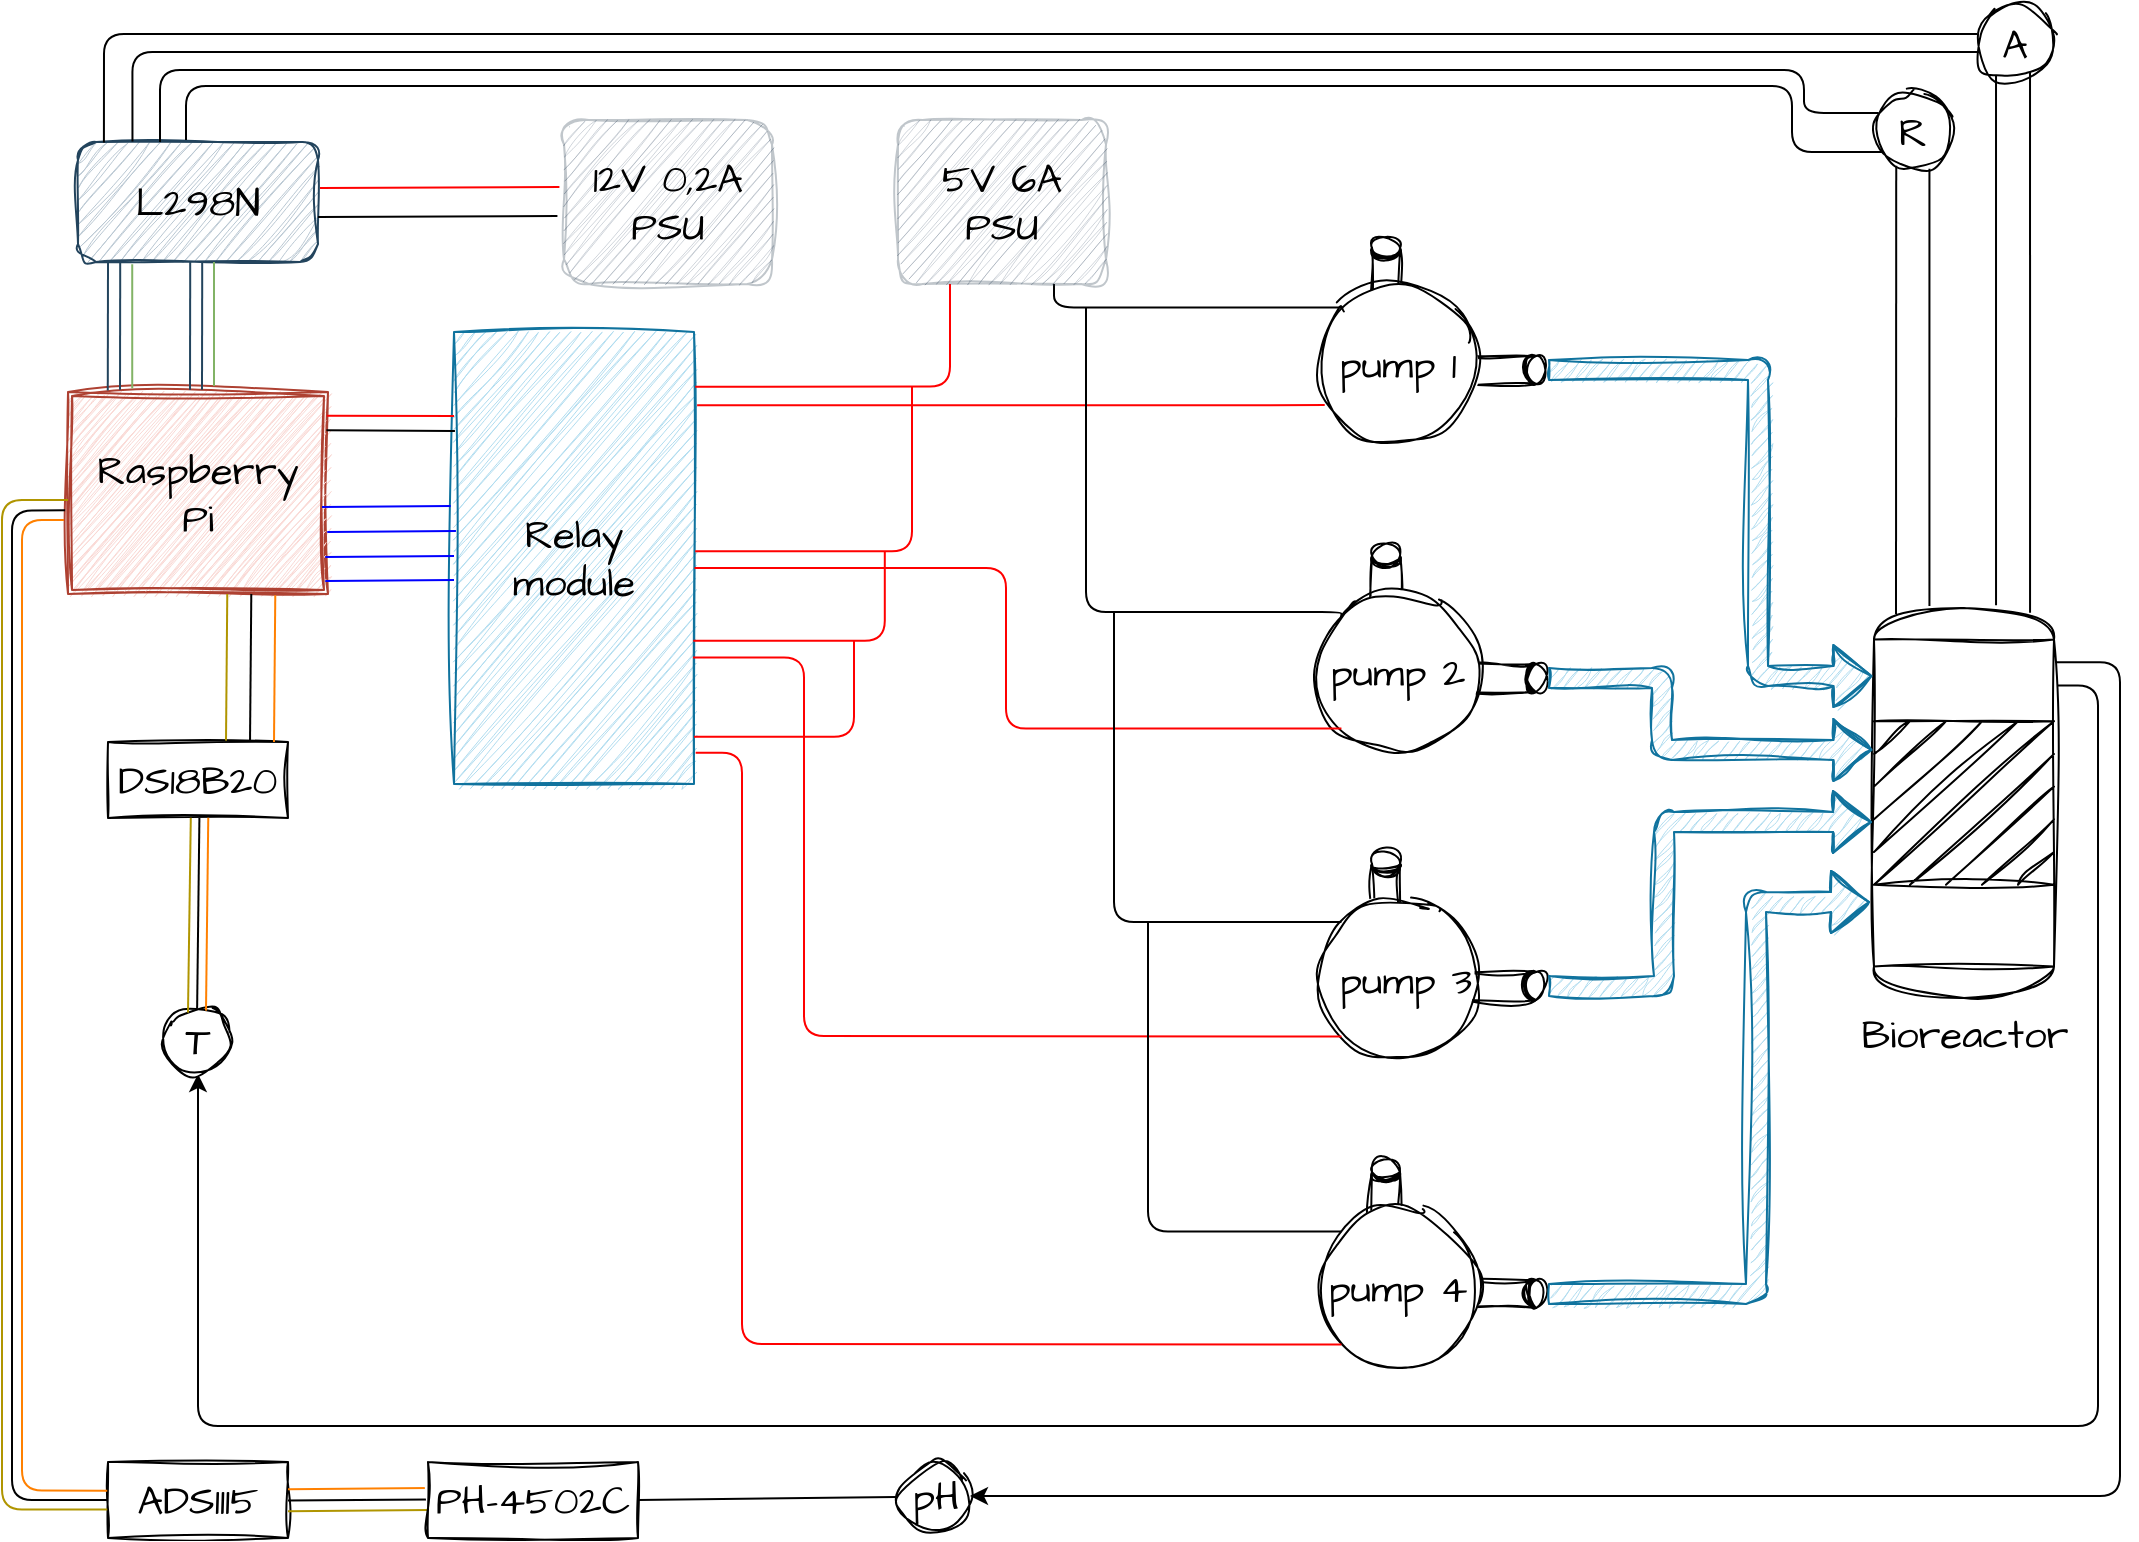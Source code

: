 <mxfile>
    <diagram id="8Ivfi7Xrlxy1uvxkMWFY" name="Page-1">
        <mxGraphModel dx="1310" dy="901" grid="0" gridSize="10" guides="1" tooltips="1" connect="1" arrows="1" fold="1" page="1" pageScale="1" pageWidth="1100" pageHeight="850" background="#ffffff" math="0" shadow="0">
            <root>
                <mxCell id="0"/>
                <mxCell id="1" parent="0"/>
                <mxCell id="34" value="" style="group" parent="1" vertex="1" connectable="0">
                    <mxGeometry x="675" y="142" width="115" height="566" as="geometry"/>
                </mxCell>
                <mxCell id="19" value="" style="group" parent="34" vertex="1" connectable="0">
                    <mxGeometry width="115" height="104" as="geometry"/>
                </mxCell>
                <mxCell id="17" value="" style="shape=datastore;whiteSpace=wrap;html=1;sketch=1;hachureGap=4;jiggle=2;curveFitting=1;strokeColor=#000000;fontFamily=Architects Daughter;fontSource=https%3A%2F%2Ffonts.googleapis.com%2Fcss%3Ffamily%3DArchitects%2BDaughter;fontSize=20;fontColor=#000000;fillColor=#FFFFFF;gradientColor=none;rotation=90;" parent="19" vertex="1">
                    <mxGeometry x="84" y="43" width="14" height="48" as="geometry"/>
                </mxCell>
                <mxCell id="18" value="" style="shape=datastore;whiteSpace=wrap;html=1;sketch=1;hachureGap=4;jiggle=2;curveFitting=1;strokeColor=#000000;fontFamily=Architects Daughter;fontSource=https%3A%2F%2Ffonts.googleapis.com%2Fcss%3Ffamily%3DArchitects%2BDaughter;fontSize=20;fontColor=#000000;fillColor=#FFFFFF;gradientColor=none;rotation=0;" parent="19" vertex="1">
                    <mxGeometry x="27" width="14" height="48" as="geometry"/>
                </mxCell>
                <mxCell id="15" value="pump 1" style="ellipse;whiteSpace=wrap;html=1;aspect=fixed;sketch=1;hachureGap=4;jiggle=2;curveFitting=1;strokeColor=#000000;fontFamily=Architects Daughter;fontSource=https%3A%2F%2Ffonts.googleapis.com%2Fcss%3Ffamily%3DArchitects%2BDaughter;fontSize=20;fontColor=#000000;fillColor=#FFFFFF;gradientColor=none;" parent="19" vertex="1">
                    <mxGeometry y="24" width="80" height="80" as="geometry"/>
                </mxCell>
                <mxCell id="20" value="" style="group" parent="34" vertex="1" connectable="0">
                    <mxGeometry y="462" width="115" height="104" as="geometry"/>
                </mxCell>
                <mxCell id="22" value="" style="shape=datastore;whiteSpace=wrap;html=1;sketch=1;hachureGap=4;jiggle=2;curveFitting=1;strokeColor=#000000;fontFamily=Architects Daughter;fontSource=https%3A%2F%2Ffonts.googleapis.com%2Fcss%3Ffamily%3DArchitects%2BDaughter;fontSize=20;fontColor=#000000;fillColor=#FFFFFF;gradientColor=none;rotation=90;" parent="20" vertex="1">
                    <mxGeometry x="84" y="43" width="14" height="48" as="geometry"/>
                </mxCell>
                <mxCell id="23" value="" style="shape=datastore;whiteSpace=wrap;html=1;sketch=1;hachureGap=4;jiggle=2;curveFitting=1;strokeColor=#000000;fontFamily=Architects Daughter;fontSource=https%3A%2F%2Ffonts.googleapis.com%2Fcss%3Ffamily%3DArchitects%2BDaughter;fontSize=20;fontColor=#000000;fillColor=#FFFFFF;gradientColor=none;rotation=0;" parent="20" vertex="1">
                    <mxGeometry x="27" width="14" height="48" as="geometry"/>
                </mxCell>
                <mxCell id="21" value="pump 4" style="ellipse;whiteSpace=wrap;html=1;aspect=fixed;sketch=1;hachureGap=4;jiggle=2;curveFitting=1;strokeColor=#000000;fontFamily=Architects Daughter;fontSource=https%3A%2F%2Ffonts.googleapis.com%2Fcss%3Ffamily%3DArchitects%2BDaughter;fontSize=20;fontColor=#000000;fillColor=#FFFFFF;gradientColor=none;" parent="20" vertex="1">
                    <mxGeometry y="24" width="80" height="80" as="geometry"/>
                </mxCell>
                <mxCell id="25" value="" style="group" parent="34" vertex="1" connectable="0">
                    <mxGeometry y="308" width="115" height="104" as="geometry"/>
                </mxCell>
                <mxCell id="33" style="edgeStyle=none;sketch=1;hachureGap=4;jiggle=2;curveFitting=1;html=1;exitX=0.5;exitY=1;exitDx=0;exitDy=0;strokeColor=#000000;fontFamily=Architects Daughter;fontSource=https%3A%2F%2Ffonts.googleapis.com%2Fcss%3Ffamily%3DArchitects%2BDaughter;fontSize=16;fontColor=#000000;" parent="25" source="27" target="26" edge="1">
                    <mxGeometry relative="1" as="geometry"/>
                </mxCell>
                <mxCell id="27" value="" style="shape=datastore;whiteSpace=wrap;html=1;sketch=1;hachureGap=4;jiggle=2;curveFitting=1;strokeColor=#000000;fontFamily=Architects Daughter;fontSource=https%3A%2F%2Ffonts.googleapis.com%2Fcss%3Ffamily%3DArchitects%2BDaughter;fontSize=20;fontColor=#000000;fillColor=#FFFFFF;gradientColor=none;rotation=90;" parent="25" vertex="1">
                    <mxGeometry x="84" y="43" width="14" height="48" as="geometry"/>
                </mxCell>
                <mxCell id="28" value="" style="shape=datastore;whiteSpace=wrap;html=1;sketch=1;hachureGap=4;jiggle=2;curveFitting=1;strokeColor=#000000;fontFamily=Architects Daughter;fontSource=https%3A%2F%2Ffonts.googleapis.com%2Fcss%3Ffamily%3DArchitects%2BDaughter;fontSize=20;fontColor=#000000;fillColor=#FFFFFF;gradientColor=none;rotation=0;" parent="25" vertex="1">
                    <mxGeometry x="27" width="14" height="48" as="geometry"/>
                </mxCell>
                <mxCell id="26" value="&amp;nbsp;pump 3" style="ellipse;whiteSpace=wrap;html=1;aspect=fixed;sketch=1;hachureGap=4;jiggle=2;curveFitting=1;strokeColor=#000000;fontFamily=Architects Daughter;fontSource=https%3A%2F%2Ffonts.googleapis.com%2Fcss%3Ffamily%3DArchitects%2BDaughter;fontSize=20;fontColor=#000000;fillColor=#FFFFFF;gradientColor=none;" parent="25" vertex="1">
                    <mxGeometry y="24" width="80" height="80" as="geometry"/>
                </mxCell>
                <mxCell id="29" value="" style="group;" parent="34" vertex="1" connectable="0">
                    <mxGeometry y="154" width="115" height="104" as="geometry"/>
                </mxCell>
                <mxCell id="31" value="" style="shape=datastore;whiteSpace=wrap;html=1;sketch=1;hachureGap=4;jiggle=2;curveFitting=1;strokeColor=#000000;fontFamily=Architects Daughter;fontSource=https%3A%2F%2Ffonts.googleapis.com%2Fcss%3Ffamily%3DArchitects%2BDaughter;fontSize=20;fontColor=#000000;fillColor=#FFFFFF;gradientColor=none;rotation=90;" parent="29" vertex="1">
                    <mxGeometry x="84" y="43" width="14" height="48" as="geometry"/>
                </mxCell>
                <mxCell id="32" value="" style="shape=datastore;whiteSpace=wrap;html=1;sketch=1;hachureGap=4;jiggle=2;curveFitting=1;strokeColor=#000000;fontFamily=Architects Daughter;fontSource=https%3A%2F%2Ffonts.googleapis.com%2Fcss%3Ffamily%3DArchitects%2BDaughter;fontSize=20;fontColor=#000000;fillColor=#FFFFFF;gradientColor=none;rotation=0;" parent="29" vertex="1">
                    <mxGeometry x="27" width="14" height="48" as="geometry"/>
                </mxCell>
                <mxCell id="30" value="pump 2" style="ellipse;whiteSpace=wrap;html=1;aspect=fixed;sketch=1;hachureGap=4;jiggle=2;curveFitting=1;strokeColor=#000000;fontFamily=Architects Daughter;fontSource=https%3A%2F%2Ffonts.googleapis.com%2Fcss%3Ffamily%3DArchitects%2BDaughter;fontSize=20;fontColor=#000000;fillColor=#FFFFFF;gradientColor=none;" parent="29" vertex="1">
                    <mxGeometry y="24" width="80" height="80" as="geometry"/>
                </mxCell>
                <mxCell id="2" value="&lt;font color=&quot;#000000&quot;&gt;Raspberry Pi&lt;/font&gt;" style="shape=ext;double=1;rounded=0;whiteSpace=wrap;html=1;hachureGap=4;fontFamily=Architects Daughter;fontSource=https%3A%2F%2Ffonts.googleapis.com%2Fcss%3Ffamily%3DArchitects%2BDaughter;fontSize=20;fillColor=#fad9d5;strokeColor=#ae4132;sketch=1;curveFitting=1;jiggle=2;" parent="1" vertex="1">
                    <mxGeometry x="50" y="220" width="130" height="101" as="geometry"/>
                </mxCell>
                <mxCell id="3" value="Bioreactor" style="shape=mxgraph.pid.vessels.reactor;html=1;pointerEvents=1;align=center;verticalLabelPosition=bottom;verticalAlign=top;dashed=0;hachureGap=4;strokeColor=#000000;fontFamily=Architects Daughter;fontSource=https%3A%2F%2Ffonts.googleapis.com%2Fcss%3Ffamily%3DArchitects%2BDaughter;fontSize=20;fontColor=#000000;fillColor=#FFFFFF;rounded=0;sketch=1;curveFitting=1;jiggle=2;gradientColor=none;" parent="1" vertex="1">
                    <mxGeometry x="953" y="328" width="90" height="195" as="geometry"/>
                </mxCell>
                <mxCell id="7" value="&lt;font color=&quot;#000000&quot;&gt;Relay module&lt;/font&gt;" style="rounded=0;whiteSpace=wrap;html=1;sketch=1;hachureGap=4;jiggle=2;curveFitting=1;fontFamily=Architects Daughter;fontSource=https%3A%2F%2Ffonts.googleapis.com%2Fcss%3Ffamily%3DArchitects%2BDaughter;fontSize=20;fillColor=#b1ddf0;strokeColor=#10739e;" parent="1" vertex="1">
                    <mxGeometry x="243" y="190" width="120" height="226" as="geometry"/>
                </mxCell>
                <mxCell id="40" style="edgeStyle=orthogonalEdgeStyle;hachureGap=4;html=1;exitX=0.75;exitY=1;exitDx=0;exitDy=0;entryX=0;entryY=0;entryDx=0;entryDy=0;strokeColor=#000000;fontFamily=Architects Daughter;fontSource=https%3A%2F%2Ffonts.googleapis.com%2Fcss%3Ffamily%3DArchitects%2BDaughter;fontSize=16;fontColor=#000000;endArrow=none;endFill=0;" parent="1" source="37" target="15" edge="1">
                    <mxGeometry relative="1" as="geometry">
                        <Array as="points">
                            <mxPoint x="543" y="178"/>
                        </Array>
                    </mxGeometry>
                </mxCell>
                <mxCell id="43" style="edgeStyle=orthogonalEdgeStyle;sketch=0;hachureGap=4;jiggle=2;curveFitting=1;html=1;exitX=0.25;exitY=1;exitDx=0;exitDy=0;entryX=1.005;entryY=0.121;entryDx=0;entryDy=0;entryPerimeter=0;strokeColor=#FF0000;fontFamily=Architects Daughter;fontSource=https%3A%2F%2Ffonts.googleapis.com%2Fcss%3Ffamily%3DArchitects%2BDaughter;fontSize=16;fontColor=#000000;endArrow=none;endFill=0;" parent="1" source="37" target="7" edge="1">
                    <mxGeometry relative="1" as="geometry"/>
                </mxCell>
                <mxCell id="37" value="5V 6A PSU" style="rounded=1;whiteSpace=wrap;html=1;sketch=1;hachureGap=4;jiggle=2;curveFitting=1;strokeColor=#314354;fontFamily=Architects Daughter;fontSource=https%3A%2F%2Ffonts.googleapis.com%2Fcss%3Ffamily%3DArchitects%2BDaughter;fontSize=20;fontColor=#000000;fillColor=#647687;opacity=30;" parent="1" vertex="1">
                    <mxGeometry x="465" y="84" width="104" height="82" as="geometry"/>
                </mxCell>
                <mxCell id="44" style="sketch=0;hachureGap=4;jiggle=2;curveFitting=1;html=1;exitX=0.042;exitY=0.757;exitDx=0;exitDy=0;entryX=1.013;entryY=0.162;entryDx=0;entryDy=0;entryPerimeter=0;strokeColor=#FF0000;fontFamily=Architects Daughter;fontSource=https%3A%2F%2Ffonts.googleapis.com%2Fcss%3Ffamily%3DArchitects%2BDaughter;fontSize=16;fontColor=#000000;endArrow=none;endFill=0;exitPerimeter=0;" parent="1" source="15" target="7" edge="1">
                    <mxGeometry relative="1" as="geometry"/>
                </mxCell>
                <mxCell id="47" style="edgeStyle=orthogonalEdgeStyle;sketch=0;hachureGap=4;jiggle=2;curveFitting=1;html=1;entryX=0;entryY=0;entryDx=0;entryDy=0;strokeColor=#000000;fontFamily=Architects Daughter;fontSource=https%3A%2F%2Ffonts.googleapis.com%2Fcss%3Ffamily%3DArchitects%2BDaughter;fontSize=16;fontColor=#000000;endArrow=none;endFill=0;" parent="1" target="30" edge="1">
                    <mxGeometry relative="1" as="geometry">
                        <Array as="points">
                            <mxPoint x="559" y="330"/>
                            <mxPoint x="687" y="330"/>
                        </Array>
                        <mxPoint x="559" y="178" as="sourcePoint"/>
                    </mxGeometry>
                </mxCell>
                <mxCell id="48" style="edgeStyle=orthogonalEdgeStyle;sketch=0;hachureGap=4;jiggle=2;curveFitting=1;html=1;exitX=0;exitY=1;exitDx=0;exitDy=0;entryX=1.002;entryY=0.522;entryDx=0;entryDy=0;entryPerimeter=0;strokeColor=#FF0000;fontFamily=Architects Daughter;fontSource=https%3A%2F%2Ffonts.googleapis.com%2Fcss%3Ffamily%3DArchitects%2BDaughter;fontSize=16;fontColor=#000000;endArrow=none;endFill=0;" parent="1" source="30" target="7" edge="1">
                    <mxGeometry relative="1" as="geometry"/>
                </mxCell>
                <mxCell id="51" style="edgeStyle=orthogonalEdgeStyle;sketch=0;hachureGap=4;jiggle=2;curveFitting=1;html=1;entryX=0;entryY=0;entryDx=0;entryDy=0;strokeColor=#000000;fontFamily=Architects Daughter;fontSource=https%3A%2F%2Ffonts.googleapis.com%2Fcss%3Ffamily%3DArchitects%2BDaughter;fontSize=16;fontColor=#000000;endArrow=none;endFill=0;" parent="1" target="26" edge="1">
                    <mxGeometry relative="1" as="geometry">
                        <Array as="points">
                            <mxPoint x="573" y="485"/>
                            <mxPoint x="687" y="485"/>
                        </Array>
                        <mxPoint x="573" y="330" as="sourcePoint"/>
                    </mxGeometry>
                </mxCell>
                <mxCell id="52" style="edgeStyle=orthogonalEdgeStyle;sketch=0;hachureGap=4;jiggle=2;curveFitting=1;html=1;exitX=0;exitY=1;exitDx=0;exitDy=0;entryX=0.996;entryY=0.72;entryDx=0;entryDy=0;entryPerimeter=0;strokeColor=#FF0000;fontFamily=Architects Daughter;fontSource=https%3A%2F%2Ffonts.googleapis.com%2Fcss%3Ffamily%3DArchitects%2BDaughter;fontSize=16;fontColor=#000000;endArrow=none;endFill=0;" parent="1" source="26" target="7" edge="1">
                    <mxGeometry relative="1" as="geometry">
                        <Array as="points">
                            <mxPoint x="662" y="542"/>
                            <mxPoint x="418" y="542"/>
                            <mxPoint x="418" y="353"/>
                        </Array>
                    </mxGeometry>
                </mxCell>
                <mxCell id="54" style="edgeStyle=orthogonalEdgeStyle;sketch=0;hachureGap=4;jiggle=2;curveFitting=1;html=1;entryX=0;entryY=0;entryDx=0;entryDy=0;strokeColor=#000000;fontFamily=Architects Daughter;fontSource=https%3A%2F%2Ffonts.googleapis.com%2Fcss%3Ffamily%3DArchitects%2BDaughter;fontSize=16;fontColor=#000000;endArrow=none;endFill=0;" parent="1" target="21" edge="1">
                    <mxGeometry relative="1" as="geometry">
                        <mxPoint x="590" y="485" as="sourcePoint"/>
                        <Array as="points">
                            <mxPoint x="590" y="640"/>
                        </Array>
                    </mxGeometry>
                </mxCell>
                <mxCell id="55" style="edgeStyle=orthogonalEdgeStyle;sketch=0;hachureGap=4;jiggle=2;curveFitting=1;html=1;exitX=0;exitY=1;exitDx=0;exitDy=0;entryX=1.007;entryY=0.931;entryDx=0;entryDy=0;entryPerimeter=0;strokeColor=#FF0000;fontFamily=Architects Daughter;fontSource=https%3A%2F%2Ffonts.googleapis.com%2Fcss%3Ffamily%3DArchitects%2BDaughter;fontSize=16;fontColor=#000000;endArrow=none;endFill=0;" parent="1" source="21" target="7" edge="1">
                    <mxGeometry relative="1" as="geometry">
                        <Array as="points">
                            <mxPoint x="663" y="696"/>
                            <mxPoint x="387" y="696"/>
                            <mxPoint x="387" y="400"/>
                        </Array>
                    </mxGeometry>
                </mxCell>
                <mxCell id="58" style="sketch=0;hachureGap=4;jiggle=2;curveFitting=1;html=1;exitX=0.995;exitY=0.118;exitDx=0;exitDy=0;entryX=0;entryY=0.186;entryDx=0;entryDy=0;entryPerimeter=0;strokeColor=#FF0000;fontFamily=Architects Daughter;fontSource=https%3A%2F%2Ffonts.googleapis.com%2Fcss%3Ffamily%3DArchitects%2BDaughter;fontSize=16;fontColor=#000000;endArrow=none;endFill=0;exitPerimeter=0;" parent="1" source="2" target="7" edge="1">
                    <mxGeometry relative="1" as="geometry">
                        <mxPoint x="277" y="169" as="sourcePoint"/>
                    </mxGeometry>
                </mxCell>
                <mxCell id="59" style="edgeStyle=none;sketch=0;hachureGap=4;jiggle=2;curveFitting=1;html=1;exitX=0.994;exitY=0.189;exitDx=0;exitDy=0;entryX=0.004;entryY=0.219;entryDx=0;entryDy=0;strokeColor=#000000;fontFamily=Architects Daughter;fontSource=https%3A%2F%2Ffonts.googleapis.com%2Fcss%3Ffamily%3DArchitects%2BDaughter;fontSize=16;fontColor=#000000;endArrow=none;endFill=0;exitPerimeter=0;entryPerimeter=0;" parent="1" source="2" target="7" edge="1">
                    <mxGeometry relative="1" as="geometry">
                        <mxPoint x="329" y="169" as="sourcePoint"/>
                    </mxGeometry>
                </mxCell>
                <mxCell id="71" value="" style="endArrow=none;html=1;sketch=0;hachureGap=4;jiggle=2;curveFitting=1;strokeColor=#0000FF;fontFamily=Architects Daughter;fontSource=https%3A%2F%2Ffonts.googleapis.com%2Fcss%3Ffamily%3DArchitects%2BDaughter;fontSize=16;fontColor=#000000;exitX=0.997;exitY=0.475;exitDx=0;exitDy=0;exitPerimeter=0;entryX=0.008;entryY=0.343;entryDx=0;entryDy=0;entryPerimeter=0;" parent="1" edge="1">
                    <mxGeometry width="50" height="50" relative="1" as="geometry">
                        <mxPoint x="179.61" y="289.975" as="sourcePoint"/>
                        <mxPoint x="243.96" y="289.518" as="targetPoint"/>
                    </mxGeometry>
                </mxCell>
                <mxCell id="74" value="" style="endArrow=none;html=1;sketch=0;hachureGap=4;jiggle=2;curveFitting=1;strokeColor=#0000FF;fontFamily=Architects Daughter;fontSource=https%3A%2F%2Ffonts.googleapis.com%2Fcss%3Ffamily%3DArchitects%2BDaughter;fontSize=16;fontColor=#000000;exitX=0.997;exitY=0.475;exitDx=0;exitDy=0;exitPerimeter=0;entryX=0.008;entryY=0.343;entryDx=0;entryDy=0;entryPerimeter=0;" parent="1" edge="1">
                    <mxGeometry width="50" height="50" relative="1" as="geometry">
                        <mxPoint x="178.65" y="302.455" as="sourcePoint"/>
                        <mxPoint x="243.0" y="301.998" as="targetPoint"/>
                    </mxGeometry>
                </mxCell>
                <mxCell id="75" value="" style="endArrow=none;html=1;sketch=0;hachureGap=4;jiggle=2;curveFitting=1;strokeColor=#0000FF;fontFamily=Architects Daughter;fontSource=https%3A%2F%2Ffonts.googleapis.com%2Fcss%3Ffamily%3DArchitects%2BDaughter;fontSize=16;fontColor=#000000;exitX=0.997;exitY=0.475;exitDx=0;exitDy=0;exitPerimeter=0;entryX=0.008;entryY=0.343;entryDx=0;entryDy=0;entryPerimeter=0;" parent="1" edge="1">
                    <mxGeometry width="50" height="50" relative="1" as="geometry">
                        <mxPoint x="177.0" y="277.455" as="sourcePoint"/>
                        <mxPoint x="241.35" y="276.998" as="targetPoint"/>
                    </mxGeometry>
                </mxCell>
                <mxCell id="76" value="" style="endArrow=none;html=1;sketch=0;hachureGap=4;jiggle=2;curveFitting=1;strokeColor=#0000FF;fontFamily=Architects Daughter;fontSource=https%3A%2F%2Ffonts.googleapis.com%2Fcss%3Ffamily%3DArchitects%2BDaughter;fontSize=16;fontColor=#000000;exitX=0.997;exitY=0.475;exitDx=0;exitDy=0;exitPerimeter=0;entryX=0.008;entryY=0.343;entryDx=0;entryDy=0;entryPerimeter=0;" parent="1" edge="1">
                    <mxGeometry width="50" height="50" relative="1" as="geometry">
                        <mxPoint x="178.65" y="314.455" as="sourcePoint"/>
                        <mxPoint x="243.0" y="313.998" as="targetPoint"/>
                    </mxGeometry>
                </mxCell>
                <mxCell id="78" value="DS18B20" style="rounded=0;whiteSpace=wrap;html=1;hachureGap=4;strokeColor=#000000;strokeWidth=1;fontFamily=Architects Daughter;fontSource=https%3A%2F%2Ffonts.googleapis.com%2Fcss%3Ffamily%3DArchitects%2BDaughter;fontSize=20;fontColor=#000000;fillColor=#FFFFFF;gradientColor=none;sketch=1;curveFitting=1;jiggle=2;" parent="1" vertex="1">
                    <mxGeometry x="70" y="395" width="90" height="38" as="geometry"/>
                </mxCell>
                <mxCell id="79" value="" style="endArrow=none;html=1;sketch=0;hachureGap=4;jiggle=2;curveFitting=1;strokeColor=#000000;fontFamily=Architects Daughter;fontSource=https%3A%2F%2Ffonts.googleapis.com%2Fcss%3Ffamily%3DArchitects%2BDaughter;fontSize=16;fontColor=#000000;entryX=0.705;entryY=1;entryDx=0;entryDy=0;entryPerimeter=0;exitX=0.789;exitY=-0.018;exitDx=0;exitDy=0;exitPerimeter=0;" parent="1" source="78" target="2" edge="1">
                    <mxGeometry width="50" height="50" relative="1" as="geometry">
                        <mxPoint x="129" y="395" as="sourcePoint"/>
                        <mxPoint x="179" y="345" as="targetPoint"/>
                    </mxGeometry>
                </mxCell>
                <mxCell id="80" value="" style="endArrow=none;html=1;sketch=0;hachureGap=4;jiggle=2;curveFitting=1;strokeColor=#B09500;fontFamily=Architects Daughter;fontSource=https%3A%2F%2Ffonts.googleapis.com%2Fcss%3Ffamily%3DArchitects%2BDaughter;fontSize=16;fontColor=#000000;entryX=0.705;entryY=1;entryDx=0;entryDy=0;entryPerimeter=0;exitX=0.789;exitY=-0.018;exitDx=0;exitDy=0;exitPerimeter=0;fillColor=#e3c800;" parent="1" edge="1">
                    <mxGeometry width="50" height="50" relative="1" as="geometry">
                        <mxPoint x="129" y="394.316" as="sourcePoint"/>
                        <mxPoint x="129.64" y="321" as="targetPoint"/>
                    </mxGeometry>
                </mxCell>
                <mxCell id="81" value="" style="endArrow=none;html=1;sketch=0;hachureGap=4;jiggle=2;curveFitting=1;strokeColor=#FF8000;fontFamily=Architects Daughter;fontSource=https%3A%2F%2Ffonts.googleapis.com%2Fcss%3Ffamily%3DArchitects%2BDaughter;fontSize=16;fontColor=#000000;entryX=0.705;entryY=1;entryDx=0;entryDy=0;entryPerimeter=0;exitX=0.789;exitY=-0.018;exitDx=0;exitDy=0;exitPerimeter=0;" parent="1" edge="1">
                    <mxGeometry width="50" height="50" relative="1" as="geometry">
                        <mxPoint x="153" y="394.996" as="sourcePoint"/>
                        <mxPoint x="153.64" y="321.68" as="targetPoint"/>
                    </mxGeometry>
                </mxCell>
                <mxCell id="99" style="edgeStyle=orthogonalEdgeStyle;sketch=0;hachureGap=4;jiggle=2;curveFitting=1;html=1;exitX=0.5;exitY=1;exitDx=0;exitDy=0;strokeColor=#000000;fontFamily=Architects Daughter;fontSource=https%3A%2F%2Ffonts.googleapis.com%2Fcss%3Ffamily%3DArchitects%2BDaughter;fontSize=16;fontColor=#000000;endArrow=none;endFill=0;entryX=1.02;entryY=0.199;entryDx=0;entryDy=0;entryPerimeter=0;startArrow=classic;startFill=1;" parent="1" source="85" target="3" edge="1">
                    <mxGeometry relative="1" as="geometry">
                        <mxPoint x="952" y="486" as="targetPoint"/>
                        <Array as="points">
                            <mxPoint x="115" y="737"/>
                            <mxPoint x="1065" y="737"/>
                            <mxPoint x="1065" y="367"/>
                        </Array>
                    </mxGeometry>
                </mxCell>
                <mxCell id="85" value="T" style="ellipse;whiteSpace=wrap;html=1;aspect=fixed;sketch=1;hachureGap=4;jiggle=2;curveFitting=1;strokeColor=#000000;strokeWidth=1;fontFamily=Architects Daughter;fontSource=https%3A%2F%2Ffonts.googleapis.com%2Fcss%3Ffamily%3DArchitects%2BDaughter;fontSize=20;fontColor=#000000;fillColor=#FFFFFF;gradientColor=none;" parent="1" vertex="1">
                    <mxGeometry x="98" y="527" width="34" height="34" as="geometry"/>
                </mxCell>
                <mxCell id="86" value="" style="endArrow=none;html=1;sketch=0;hachureGap=4;jiggle=2;curveFitting=1;strokeColor=#B09500;fontFamily=Architects Daughter;fontSource=https%3A%2F%2Ffonts.googleapis.com%2Fcss%3Ffamily%3DArchitects%2BDaughter;fontSize=16;fontColor=#000000;entryX=0.46;entryY=0.996;entryDx=0;entryDy=0;entryPerimeter=0;exitX=0.789;exitY=-0.018;exitDx=0;exitDy=0;exitPerimeter=0;fillColor=#e3c800;" parent="1" target="78" edge="1">
                    <mxGeometry width="50" height="50" relative="1" as="geometry">
                        <mxPoint x="110" y="530.316" as="sourcePoint"/>
                        <mxPoint x="110.64" y="457" as="targetPoint"/>
                    </mxGeometry>
                </mxCell>
                <mxCell id="88" value="" style="endArrow=none;html=1;sketch=0;hachureGap=4;jiggle=2;curveFitting=1;strokeColor=#FF8000;fontFamily=Architects Daughter;fontSource=https%3A%2F%2Ffonts.googleapis.com%2Fcss%3Ffamily%3DArchitects%2BDaughter;fontSize=16;fontColor=#000000;entryX=0.557;entryY=0.998;entryDx=0;entryDy=0;entryPerimeter=0;exitX=0.789;exitY=-0.018;exitDx=0;exitDy=0;exitPerimeter=0;" parent="1" target="78" edge="1">
                    <mxGeometry width="50" height="50" relative="1" as="geometry">
                        <mxPoint x="119" y="529.316" as="sourcePoint"/>
                        <mxPoint x="119.64" y="456" as="targetPoint"/>
                    </mxGeometry>
                </mxCell>
                <mxCell id="89" value="" style="endArrow=none;html=1;sketch=0;hachureGap=4;jiggle=2;curveFitting=1;strokeColor=#000000;fontFamily=Architects Daughter;fontSource=https%3A%2F%2Ffonts.googleapis.com%2Fcss%3Ffamily%3DArchitects%2BDaughter;fontSize=16;fontColor=#000000;entryX=0.46;entryY=0.996;entryDx=0;entryDy=0;entryPerimeter=0;exitX=0.487;exitY=0.038;exitDx=0;exitDy=0;exitPerimeter=0;" parent="1" source="85" edge="1">
                    <mxGeometry width="50" height="50" relative="1" as="geometry">
                        <mxPoint x="114.3" y="530.466" as="sourcePoint"/>
                        <mxPoint x="115.7" y="432.998" as="targetPoint"/>
                    </mxGeometry>
                </mxCell>
                <mxCell id="92" value="ADS1115" style="rounded=0;whiteSpace=wrap;html=1;hachureGap=4;strokeColor=#000000;strokeWidth=1;fontFamily=Architects Daughter;fontSource=https%3A%2F%2Ffonts.googleapis.com%2Fcss%3Ffamily%3DArchitects%2BDaughter;fontSize=20;fontColor=#000000;fillColor=#FFFFFF;gradientColor=none;sketch=1;curveFitting=1;jiggle=2;" parent="1" vertex="1">
                    <mxGeometry x="70" y="755" width="90" height="38" as="geometry"/>
                </mxCell>
                <mxCell id="93" value="" style="endArrow=none;html=1;sketch=0;hachureGap=4;jiggle=2;curveFitting=1;strokeColor=#000000;fontFamily=Architects Daughter;fontSource=https%3A%2F%2Ffonts.googleapis.com%2Fcss%3Ffamily%3DArchitects%2BDaughter;fontSize=16;fontColor=#000000;edgeStyle=orthogonalEdgeStyle;exitX=0;exitY=0.5;exitDx=0;exitDy=0;entryX=-0.011;entryY=0.586;entryDx=0;entryDy=0;entryPerimeter=0;" parent="1" source="92" target="2" edge="1">
                    <mxGeometry width="50" height="50" relative="1" as="geometry">
                        <mxPoint x="105" y="710" as="sourcePoint"/>
                        <mxPoint x="49" y="270" as="targetPoint"/>
                        <Array as="points">
                            <mxPoint x="22" y="774"/>
                            <mxPoint x="22" y="279"/>
                        </Array>
                    </mxGeometry>
                </mxCell>
                <mxCell id="94" value="" style="endArrow=none;html=1;sketch=0;hachureGap=4;jiggle=2;curveFitting=1;strokeColor=#FF8000;fontFamily=Architects Daughter;fontSource=https%3A%2F%2Ffonts.googleapis.com%2Fcss%3Ffamily%3DArchitects%2BDaughter;fontSize=16;fontColor=#000000;edgeStyle=orthogonalEdgeStyle;exitX=-0.004;exitY=0.377;exitDx=0;exitDy=0;exitPerimeter=0;" parent="1" source="92" edge="1">
                    <mxGeometry width="50" height="50" relative="1" as="geometry">
                        <mxPoint x="74" y="777.0" as="sourcePoint"/>
                        <mxPoint x="48" y="284" as="targetPoint"/>
                        <Array as="points">
                            <mxPoint x="27" y="769"/>
                            <mxPoint x="27" y="284"/>
                            <mxPoint x="48" y="284"/>
                        </Array>
                    </mxGeometry>
                </mxCell>
                <mxCell id="95" value="" style="endArrow=none;html=1;sketch=0;hachureGap=4;jiggle=2;curveFitting=1;strokeColor=#B09500;fontFamily=Architects Daughter;fontSource=https%3A%2F%2Ffonts.googleapis.com%2Fcss%3Ffamily%3DArchitects%2BDaughter;fontSize=16;fontColor=#000000;edgeStyle=orthogonalEdgeStyle;exitX=-0.004;exitY=0.624;exitDx=0;exitDy=0;exitPerimeter=0;fillColor=#e3c800;" parent="1" source="92" target="2" edge="1">
                    <mxGeometry width="50" height="50" relative="1" as="geometry">
                        <mxPoint x="62.5" y="783" as="sourcePoint"/>
                        <mxPoint x="41.5" y="279" as="targetPoint"/>
                        <Array as="points">
                            <mxPoint x="17" y="779"/>
                            <mxPoint x="17" y="274"/>
                        </Array>
                    </mxGeometry>
                </mxCell>
                <mxCell id="98" style="edgeStyle=orthogonalEdgeStyle;sketch=0;hachureGap=4;jiggle=2;curveFitting=1;html=1;exitX=1;exitY=0.5;exitDx=0;exitDy=0;entryX=1.016;entryY=0.139;entryDx=0;entryDy=0;entryPerimeter=0;strokeColor=#000000;fontFamily=Architects Daughter;fontSource=https%3A%2F%2Ffonts.googleapis.com%2Fcss%3Ffamily%3DArchitects%2BDaughter;fontSize=16;fontColor=#000000;endArrow=none;endFill=0;startArrow=classic;startFill=1;" parent="1" source="97" target="3" edge="1">
                    <mxGeometry relative="1" as="geometry">
                        <Array as="points">
                            <mxPoint x="1076" y="772"/>
                            <mxPoint x="1076" y="355"/>
                        </Array>
                    </mxGeometry>
                </mxCell>
                <mxCell id="97" value="pH" style="ellipse;whiteSpace=wrap;html=1;aspect=fixed;sketch=1;hachureGap=4;jiggle=2;curveFitting=1;strokeColor=#000000;strokeWidth=1;fontFamily=Architects Daughter;fontSource=https%3A%2F%2Ffonts.googleapis.com%2Fcss%3Ffamily%3DArchitects%2BDaughter;fontSize=20;fontColor=#000000;fillColor=#FFFFFF;gradientColor=none;" parent="1" vertex="1">
                    <mxGeometry x="467" y="755" width="34" height="34" as="geometry"/>
                </mxCell>
                <mxCell id="101" style="edgeStyle=orthogonalEdgeStyle;sketch=1;hachureGap=4;jiggle=2;curveFitting=1;html=1;exitX=0.5;exitY=0;exitDx=0;exitDy=0;strokeColor=#10739e;fontFamily=Architects Daughter;fontSource=https%3A%2F%2Ffonts.googleapis.com%2Fcss%3Ffamily%3DArchitects%2BDaughter;fontSize=16;fontColor=#000000;endArrow=classic;endFill=1;shape=flexArrow;fillColor=#b1ddf0;" parent="1" source="27" edge="1">
                    <mxGeometry relative="1" as="geometry">
                        <Array as="points">
                            <mxPoint x="848" y="517"/>
                            <mxPoint x="848" y="435"/>
                        </Array>
                        <mxPoint x="952" y="435" as="targetPoint"/>
                    </mxGeometry>
                </mxCell>
                <mxCell id="106" value="" style="endArrow=none;html=1;hachureGap=4;strokeColor=#000000;fontFamily=Architects Daughter;fontSource=https%3A%2F%2Ffonts.googleapis.com%2Fcss%3Ffamily%3DArchitects%2BDaughter;fontSize=16;fontColor=#FF0000;exitX=0.999;exitY=0.711;exitDx=0;exitDy=0;exitPerimeter=0;entryX=0.009;entryY=0.777;entryDx=0;entryDy=0;entryPerimeter=0;fillColor=#e3c800;" parent="1" edge="1">
                    <mxGeometry width="50" height="50" relative="1" as="geometry">
                        <mxPoint x="160.0" y="774.298" as="sourcePoint"/>
                        <mxPoint x="230.396" y="773.698" as="targetPoint"/>
                    </mxGeometry>
                </mxCell>
                <mxCell id="107" value="" style="endArrow=none;html=1;hachureGap=4;strokeColor=#FF8000;fontFamily=Architects Daughter;fontSource=https%3A%2F%2Ffonts.googleapis.com%2Fcss%3Ffamily%3DArchitects%2BDaughter;fontSize=16;fontColor=#FF0000;exitX=0.999;exitY=0.711;exitDx=0;exitDy=0;exitPerimeter=0;entryX=0.009;entryY=0.777;entryDx=0;entryDy=0;entryPerimeter=0;fillColor=#e51400;" parent="1" edge="1">
                    <mxGeometry width="50" height="50" relative="1" as="geometry">
                        <mxPoint x="160" y="768.598" as="sourcePoint"/>
                        <mxPoint x="230.396" y="767.998" as="targetPoint"/>
                    </mxGeometry>
                </mxCell>
                <mxCell id="108" value="" style="endArrow=none;html=1;hachureGap=4;strokeColor=#B09500;fontFamily=Architects Daughter;fontSource=https%3A%2F%2Ffonts.googleapis.com%2Fcss%3Ffamily%3DArchitects%2BDaughter;fontSize=16;fontColor=#FF0000;exitX=0.999;exitY=0.711;exitDx=0;exitDy=0;exitPerimeter=0;entryX=0.009;entryY=0.777;entryDx=0;entryDy=0;entryPerimeter=0;fillColor=#e3c800;" parent="1" edge="1">
                    <mxGeometry width="50" height="50" relative="1" as="geometry">
                        <mxPoint x="160" y="779.598" as="sourcePoint"/>
                        <mxPoint x="230.396" y="778.998" as="targetPoint"/>
                    </mxGeometry>
                </mxCell>
                <mxCell id="109" value="PH-4502C" style="rounded=0;whiteSpace=wrap;html=1;hachureGap=4;strokeColor=#000000;strokeWidth=1;fontFamily=Architects Daughter;fontSource=https%3A%2F%2Ffonts.googleapis.com%2Fcss%3Ffamily%3DArchitects%2BDaughter;fontSize=20;fontColor=#000000;fillColor=#FFFFFF;gradientColor=none;sketch=1;curveFitting=1;jiggle=2;" parent="1" vertex="1">
                    <mxGeometry x="230" y="755" width="105" height="38" as="geometry"/>
                </mxCell>
                <mxCell id="110" value="" style="endArrow=none;html=1;sketch=0;hachureGap=4;jiggle=2;curveFitting=1;fontFamily=Architects Daughter;fontSource=https%3A%2F%2Ffonts.googleapis.com%2Fcss%3Ffamily%3DArchitects%2BDaughter;fontSize=16;fontColor=#FF0000;exitX=1;exitY=0.5;exitDx=0;exitDy=0;entryX=-0.085;entryY=0.513;entryDx=0;entryDy=0;entryPerimeter=0;strokeColor=#000000;" parent="1" source="109" target="97" edge="1">
                    <mxGeometry width="50" height="50" relative="1" as="geometry">
                        <mxPoint x="369" y="815" as="sourcePoint"/>
                        <mxPoint x="419" y="765" as="targetPoint"/>
                    </mxGeometry>
                </mxCell>
                <mxCell id="111" style="edgeStyle=orthogonalEdgeStyle;sketch=1;hachureGap=4;jiggle=2;curveFitting=1;html=1;exitX=0.5;exitY=0;exitDx=0;exitDy=0;strokeColor=#10739e;fontFamily=Architects Daughter;fontSource=https%3A%2F%2Ffonts.googleapis.com%2Fcss%3Ffamily%3DArchitects%2BDaughter;fontSize=16;fontColor=#FF0000;shape=flexArrow;entryX=-0.009;entryY=0.364;entryDx=0;entryDy=0;entryPerimeter=0;fillColor=#b1ddf0;" parent="1" source="31" target="3" edge="1">
                    <mxGeometry relative="1" as="geometry">
                        <mxPoint x="950" y="399" as="targetPoint"/>
                        <Array as="points">
                            <mxPoint x="847" y="363"/>
                            <mxPoint x="847" y="399"/>
                        </Array>
                    </mxGeometry>
                </mxCell>
                <mxCell id="112" style="edgeStyle=orthogonalEdgeStyle;sketch=1;hachureGap=4;jiggle=2;curveFitting=1;html=1;exitX=0.5;exitY=0;exitDx=0;exitDy=0;strokeColor=#10739e;fontFamily=Architects Daughter;fontSource=https%3A%2F%2Ffonts.googleapis.com%2Fcss%3Ffamily%3DArchitects%2BDaughter;fontSize=16;fontColor=#FF0000;endArrow=classic;endFill=1;shape=flexArrow;fillColor=#b1ddf0;" parent="1" source="22" edge="1">
                    <mxGeometry relative="1" as="geometry">
                        <mxPoint x="951" y="475" as="targetPoint"/>
                        <Array as="points">
                            <mxPoint x="894" y="671"/>
                            <mxPoint x="894" y="475"/>
                        </Array>
                    </mxGeometry>
                </mxCell>
                <mxCell id="113" style="edgeStyle=orthogonalEdgeStyle;sketch=1;hachureGap=4;jiggle=2;curveFitting=1;html=1;exitX=0.5;exitY=0;exitDx=0;exitDy=0;entryX=-0.009;entryY=0.172;entryDx=0;entryDy=0;entryPerimeter=0;strokeColor=#10739e;fontFamily=Architects Daughter;fontSource=https%3A%2F%2Ffonts.googleapis.com%2Fcss%3Ffamily%3DArchitects%2BDaughter;fontSize=16;fontColor=#FF0000;endArrow=classic;endFill=1;shape=flexArrow;fillColor=#b1ddf0;" parent="1" source="17" target="3" edge="1">
                    <mxGeometry relative="1" as="geometry">
                        <Array as="points">
                            <mxPoint x="895" y="209"/>
                            <mxPoint x="895" y="362"/>
                            <mxPoint x="952" y="362"/>
                        </Array>
                    </mxGeometry>
                </mxCell>
                <mxCell id="114" style="edgeStyle=orthogonalEdgeStyle;sketch=0;hachureGap=4;jiggle=2;curveFitting=1;html=1;exitX=1.005;exitY=0.485;exitDx=0;exitDy=0;strokeColor=#FF0000;fontFamily=Architects Daughter;fontSource=https%3A%2F%2Ffonts.googleapis.com%2Fcss%3Ffamily%3DArchitects%2BDaughter;fontSize=16;fontColor=#000000;endArrow=none;endFill=0;exitPerimeter=0;" edge="1" parent="1" source="7">
                    <mxGeometry relative="1" as="geometry">
                        <mxPoint x="696.716" y="398.284" as="sourcePoint"/>
                        <mxPoint x="472" y="217" as="targetPoint"/>
                        <Array as="points">
                            <mxPoint x="472" y="300"/>
                            <mxPoint x="472" y="217"/>
                        </Array>
                    </mxGeometry>
                </mxCell>
                <mxCell id="115" style="edgeStyle=orthogonalEdgeStyle;sketch=0;hachureGap=4;jiggle=2;curveFitting=1;html=1;exitX=0.997;exitY=0.683;exitDx=0;exitDy=0;strokeColor=#FF0000;fontFamily=Architects Daughter;fontSource=https%3A%2F%2Ffonts.googleapis.com%2Fcss%3Ffamily%3DArchitects%2BDaughter;fontSize=16;fontColor=#000000;endArrow=none;endFill=0;exitPerimeter=0;" edge="1" parent="1" source="7">
                    <mxGeometry relative="1" as="geometry">
                        <mxPoint x="346" y="382.61" as="sourcePoint"/>
                        <mxPoint x="458.4" y="300" as="targetPoint"/>
                        <Array as="points">
                            <mxPoint x="458" y="344"/>
                        </Array>
                    </mxGeometry>
                </mxCell>
                <mxCell id="116" style="edgeStyle=orthogonalEdgeStyle;sketch=0;hachureGap=4;jiggle=2;curveFitting=1;html=1;exitX=0.997;exitY=0.683;exitDx=0;exitDy=0;strokeColor=#FF0000;fontFamily=Architects Daughter;fontSource=https%3A%2F%2Ffonts.googleapis.com%2Fcss%3Ffamily%3DArchitects%2BDaughter;fontSize=16;fontColor=#000000;endArrow=none;endFill=0;exitPerimeter=0;" edge="1" parent="1">
                    <mxGeometry relative="1" as="geometry">
                        <mxPoint x="363.0" y="392.358" as="sourcePoint"/>
                        <mxPoint x="443" y="344" as="targetPoint"/>
                        <Array as="points">
                            <mxPoint x="443" y="392"/>
                        </Array>
                    </mxGeometry>
                </mxCell>
                <mxCell id="117" value="&lt;font color=&quot;#000000&quot;&gt;L298N&lt;/font&gt;" style="rounded=1;whiteSpace=wrap;html=1;sketch=1;hachureGap=4;jiggle=2;curveFitting=1;fontFamily=Architects Daughter;fontSource=https%3A%2F%2Ffonts.googleapis.com%2Fcss%3Ffamily%3DArchitects%2BDaughter;fontSize=20;fillColor=#bac8d3;strokeColor=#23445d;" vertex="1" parent="1">
                    <mxGeometry x="55" y="95" width="120" height="60" as="geometry"/>
                </mxCell>
                <mxCell id="119" value="12V 0,2A PSU" style="rounded=1;whiteSpace=wrap;html=1;sketch=1;hachureGap=4;jiggle=2;curveFitting=1;strokeColor=#314354;fontFamily=Architects Daughter;fontSource=https%3A%2F%2Ffonts.googleapis.com%2Fcss%3Ffamily%3DArchitects%2BDaughter;fontSize=20;fontColor=#000000;fillColor=#647687;opacity=30;strokeWidth=1;" vertex="1" parent="1">
                    <mxGeometry x="298" y="84" width="104" height="82" as="geometry"/>
                </mxCell>
                <mxCell id="121" value="" style="endArrow=none;html=1;hachureGap=4;strokeColor=#FF0000;fontFamily=Architects Daughter;fontSource=https%3A%2F%2Ffonts.googleapis.com%2Fcss%3Ffamily%3DArchitects%2BDaughter;fontSize=16;fontColor=#000000;entryX=-0.022;entryY=0.409;entryDx=0;entryDy=0;entryPerimeter=0;" edge="1" parent="1" target="119">
                    <mxGeometry width="50" height="50" relative="1" as="geometry">
                        <mxPoint x="176" y="118" as="sourcePoint"/>
                        <mxPoint x="251" y="100" as="targetPoint"/>
                    </mxGeometry>
                </mxCell>
                <mxCell id="122" value="" style="endArrow=none;html=1;hachureGap=4;strokeColor=#000000;fontFamily=Architects Daughter;fontSource=https%3A%2F%2Ffonts.googleapis.com%2Fcss%3Ffamily%3DArchitects%2BDaughter;fontSize=16;fontColor=#000000;entryX=-0.022;entryY=0.409;entryDx=0;entryDy=0;entryPerimeter=0;" edge="1" parent="1">
                    <mxGeometry width="50" height="50" relative="1" as="geometry">
                        <mxPoint x="175" y="132.46" as="sourcePoint"/>
                        <mxPoint x="294.712" y="131.998" as="targetPoint"/>
                    </mxGeometry>
                </mxCell>
                <mxCell id="123" value="" style="endArrow=none;html=1;hachureGap=4;strokeColor=#23445d;fontFamily=Architects Daughter;fontSource=https%3A%2F%2Ffonts.googleapis.com%2Fcss%3Ffamily%3DArchitects%2BDaughter;fontSize=16;fontColor=#000000;exitX=0.125;exitY=1.007;exitDx=0;exitDy=0;exitPerimeter=0;entryX=0.153;entryY=-0.007;entryDx=0;entryDy=0;entryPerimeter=0;fillColor=#bac8d3;" edge="1" parent="1" source="117" target="2">
                    <mxGeometry width="50" height="50" relative="1" as="geometry">
                        <mxPoint x="70" y="158" as="sourcePoint"/>
                        <mxPoint x="70" y="216" as="targetPoint"/>
                    </mxGeometry>
                </mxCell>
                <mxCell id="124" value="" style="endArrow=none;html=1;hachureGap=4;strokeColor=#23445d;fontFamily=Architects Daughter;fontSource=https%3A%2F%2Ffonts.googleapis.com%2Fcss%3Ffamily%3DArchitects%2BDaughter;fontSize=16;fontColor=#000000;exitX=0.125;exitY=1.007;exitDx=0;exitDy=0;exitPerimeter=0;entryX=0.153;entryY=-0.007;entryDx=0;entryDy=0;entryPerimeter=0;fillColor=#bac8d3;" edge="1" parent="1">
                    <mxGeometry width="50" height="50" relative="1" as="geometry">
                        <mxPoint x="76.11" y="155.0" as="sourcePoint"/>
                        <mxPoint x="76.0" y="218.873" as="targetPoint"/>
                    </mxGeometry>
                </mxCell>
                <mxCell id="125" value="" style="endArrow=none;html=1;hachureGap=4;strokeColor=#82b366;fontFamily=Architects Daughter;fontSource=https%3A%2F%2Ffonts.googleapis.com%2Fcss%3Ffamily%3DArchitects%2BDaughter;fontSize=16;fontColor=#000000;exitX=0.125;exitY=1.007;exitDx=0;exitDy=0;exitPerimeter=0;entryX=0.247;entryY=-0.018;entryDx=0;entryDy=0;entryPerimeter=0;fillColor=#d5e8d4;gradientColor=#97d077;" edge="1" parent="1" target="2">
                    <mxGeometry width="50" height="50" relative="1" as="geometry">
                        <mxPoint x="82.11" y="156.13" as="sourcePoint"/>
                        <mxPoint x="82" y="220.003" as="targetPoint"/>
                    </mxGeometry>
                </mxCell>
                <mxCell id="126" value="" style="endArrow=none;html=1;hachureGap=4;strokeColor=#23445d;fontFamily=Architects Daughter;fontSource=https%3A%2F%2Ffonts.googleapis.com%2Fcss%3Ffamily%3DArchitects%2BDaughter;fontSize=16;fontColor=#000000;exitX=0.125;exitY=1.007;exitDx=0;exitDy=0;exitPerimeter=0;entryX=0.153;entryY=-0.007;entryDx=0;entryDy=0;entryPerimeter=0;fillColor=#bac8d3;" edge="1" parent="1">
                    <mxGeometry width="50" height="50" relative="1" as="geometry">
                        <mxPoint x="111.11" y="155" as="sourcePoint"/>
                        <mxPoint x="111" y="218.873" as="targetPoint"/>
                    </mxGeometry>
                </mxCell>
                <mxCell id="127" value="" style="endArrow=none;html=1;hachureGap=4;strokeColor=#23445d;fontFamily=Architects Daughter;fontSource=https%3A%2F%2Ffonts.googleapis.com%2Fcss%3Ffamily%3DArchitects%2BDaughter;fontSize=16;fontColor=#000000;exitX=0.125;exitY=1.007;exitDx=0;exitDy=0;exitPerimeter=0;entryX=0.153;entryY=-0.007;entryDx=0;entryDy=0;entryPerimeter=0;fillColor=#bac8d3;" edge="1" parent="1">
                    <mxGeometry width="50" height="50" relative="1" as="geometry">
                        <mxPoint x="117.11" y="155" as="sourcePoint"/>
                        <mxPoint x="117" y="218.873" as="targetPoint"/>
                    </mxGeometry>
                </mxCell>
                <mxCell id="128" value="" style="endArrow=none;html=1;hachureGap=4;strokeColor=#82b366;fontFamily=Architects Daughter;fontSource=https%3A%2F%2Ffonts.googleapis.com%2Fcss%3Ffamily%3DArchitects%2BDaughter;fontSize=16;fontColor=#000000;exitX=0.125;exitY=1.007;exitDx=0;exitDy=0;exitPerimeter=0;entryX=0.247;entryY=-0.018;entryDx=0;entryDy=0;entryPerimeter=0;fillColor=#d5e8d4;gradientColor=#97d077;" edge="1" parent="1">
                    <mxGeometry width="50" height="50" relative="1" as="geometry">
                        <mxPoint x="123.0" y="155" as="sourcePoint"/>
                        <mxPoint x="123.0" y="217.052" as="targetPoint"/>
                    </mxGeometry>
                </mxCell>
                <mxCell id="136" style="sketch=0;hachureGap=4;jiggle=2;curveFitting=1;html=1;exitX=0.285;exitY=0.946;exitDx=0;exitDy=0;strokeColor=#000000;fontFamily=Architects Daughter;fontSource=https%3A%2F%2Ffonts.googleapis.com%2Fcss%3Ffamily%3DArchitects%2BDaughter;fontSize=16;fontColor=#000000;startArrow=none;startFill=0;endArrow=none;endFill=0;exitPerimeter=0;" edge="1" parent="1" source="129">
                    <mxGeometry relative="1" as="geometry">
                        <mxPoint x="964" y="331" as="targetPoint"/>
                    </mxGeometry>
                </mxCell>
                <mxCell id="129" value="R" style="ellipse;whiteSpace=wrap;html=1;aspect=fixed;sketch=1;hachureGap=4;jiggle=2;curveFitting=1;fontFamily=Architects Daughter;fontSource=https%3A%2F%2Ffonts.googleapis.com%2Fcss%3Ffamily%3DArchitects%2BDaughter;fontSize=20;fillColor=none;strokeColor=#000000;fontColor=#000000;" vertex="1" parent="1">
                    <mxGeometry x="953" y="70" width="39" height="39" as="geometry"/>
                </mxCell>
                <mxCell id="133" style="edgeStyle=none;sketch=0;hachureGap=4;jiggle=2;curveFitting=1;html=1;exitX=0;exitY=0;exitDx=0;exitDy=0;strokeColor=#000000;fontFamily=Architects Daughter;fontSource=https%3A%2F%2Ffonts.googleapis.com%2Fcss%3Ffamily%3DArchitects%2BDaughter;fontSize=16;fontColor=#000000;startArrow=classic;startFill=1;endArrow=none;endFill=0;" edge="1" parent="1" source="130">
                    <mxGeometry relative="1" as="geometry">
                        <mxPoint x="1009.645" y="31.774" as="targetPoint"/>
                    </mxGeometry>
                </mxCell>
                <mxCell id="130" value="A" style="ellipse;whiteSpace=wrap;html=1;aspect=fixed;sketch=1;hachureGap=4;jiggle=2;curveFitting=1;fontFamily=Architects Daughter;fontSource=https%3A%2F%2Ffonts.googleapis.com%2Fcss%3Ffamily%3DArchitects%2BDaughter;fontSize=20;fillColor=none;strokeColor=#000000;fontColor=#000000;" vertex="1" parent="1">
                    <mxGeometry x="1004" y="26" width="39" height="39" as="geometry"/>
                </mxCell>
                <mxCell id="131" value="" style="endArrow=none;html=1;hachureGap=4;strokeColor=#000000;fontFamily=Architects Daughter;fontSource=https%3A%2F%2Ffonts.googleapis.com%2Fcss%3Ffamily%3DArchitects%2BDaughter;fontSize=16;fontColor=#000000;endFill=0;exitX=0.108;exitY=0.005;exitDx=0;exitDy=0;exitPerimeter=0;edgeStyle=orthogonalEdgeStyle;" edge="1" parent="1" source="117" target="130">
                    <mxGeometry width="50" height="50" relative="1" as="geometry">
                        <mxPoint x="68" y="94" as="sourcePoint"/>
                        <mxPoint x="526" y="45" as="targetPoint"/>
                        <Array as="points">
                            <mxPoint x="68" y="41"/>
                        </Array>
                    </mxGeometry>
                </mxCell>
                <mxCell id="132" value="" style="endArrow=none;html=1;hachureGap=4;strokeColor=#000000;fontFamily=Architects Daughter;fontSource=https%3A%2F%2Ffonts.googleapis.com%2Fcss%3Ffamily%3DArchitects%2BDaughter;fontSize=16;fontColor=#000000;entryX=0.041;entryY=0.615;entryDx=0;entryDy=0;endFill=0;entryPerimeter=0;exitX=0.227;exitY=-0.005;exitDx=0;exitDy=0;exitPerimeter=0;edgeStyle=orthogonalEdgeStyle;" edge="1" parent="1" source="117" target="130">
                    <mxGeometry width="50" height="50" relative="1" as="geometry">
                        <mxPoint x="80" y="105" as="sourcePoint"/>
                        <mxPoint x="1019.711" y="41.711" as="targetPoint"/>
                        <Array as="points">
                            <mxPoint x="82" y="50"/>
                        </Array>
                    </mxGeometry>
                </mxCell>
                <mxCell id="134" value="" style="endArrow=none;html=1;hachureGap=4;strokeColor=#000000;fontFamily=Architects Daughter;fontSource=https%3A%2F%2Ffonts.googleapis.com%2Fcss%3Ffamily%3DArchitects%2BDaughter;fontSize=16;fontColor=#000000;endFill=0;entryX=0.061;entryY=0.269;entryDx=0;entryDy=0;entryPerimeter=0;edgeStyle=orthogonalEdgeStyle;" edge="1" parent="1" source="117" target="129">
                    <mxGeometry width="50" height="50" relative="1" as="geometry">
                        <mxPoint x="92.24" y="104.7" as="sourcePoint"/>
                        <mxPoint x="907" y="67" as="targetPoint"/>
                        <Array as="points">
                            <mxPoint x="96" y="59"/>
                            <mxPoint x="918" y="59"/>
                            <mxPoint x="918" y="81"/>
                        </Array>
                    </mxGeometry>
                </mxCell>
                <mxCell id="135" value="" style="endArrow=none;html=1;hachureGap=4;strokeColor=#000000;fontFamily=Architects Daughter;fontSource=https%3A%2F%2Ffonts.googleapis.com%2Fcss%3Ffamily%3DArchitects%2BDaughter;fontSize=16;fontColor=#000000;endFill=0;entryX=0.104;entryY=0.79;entryDx=0;entryDy=0;entryPerimeter=0;edgeStyle=orthogonalEdgeStyle;" edge="1" parent="1" target="129">
                    <mxGeometry width="50" height="50" relative="1" as="geometry">
                        <mxPoint x="109" y="94" as="sourcePoint"/>
                        <mxPoint x="968.379" y="88.991" as="targetPoint"/>
                        <Array as="points">
                            <mxPoint x="109" y="67"/>
                            <mxPoint x="912" y="67"/>
                            <mxPoint x="912" y="100"/>
                            <mxPoint x="957" y="100"/>
                        </Array>
                    </mxGeometry>
                </mxCell>
                <mxCell id="137" style="sketch=0;hachureGap=4;jiggle=2;curveFitting=1;html=1;exitX=0.711;exitY=0.985;exitDx=0;exitDy=0;entryX=0.308;entryY=-0.005;entryDx=0;entryDy=0;entryPerimeter=0;strokeColor=#000000;fontFamily=Architects Daughter;fontSource=https%3A%2F%2Ffonts.googleapis.com%2Fcss%3Ffamily%3DArchitects%2BDaughter;fontSize=16;fontColor=#000000;startArrow=none;startFill=0;endArrow=none;endFill=0;exitPerimeter=0;" edge="1" parent="1" source="129" target="3">
                    <mxGeometry relative="1" as="geometry">
                        <mxPoint x="968.711" y="113.289" as="sourcePoint"/>
                        <mxPoint x="967.86" y="338.975" as="targetPoint"/>
                    </mxGeometry>
                </mxCell>
                <mxCell id="138" style="sketch=0;hachureGap=4;jiggle=2;curveFitting=1;html=1;exitX=0.711;exitY=0.985;exitDx=0;exitDy=0;entryX=0.678;entryY=-0.007;entryDx=0;entryDy=0;entryPerimeter=0;strokeColor=#000000;fontFamily=Architects Daughter;fontSource=https%3A%2F%2Ffonts.googleapis.com%2Fcss%3Ffamily%3DArchitects%2BDaughter;fontSize=16;fontColor=#000000;startArrow=none;startFill=0;endArrow=none;endFill=0;exitPerimeter=0;" edge="1" parent="1" target="3">
                    <mxGeometry relative="1" as="geometry">
                        <mxPoint x="1014.009" y="62.005" as="sourcePoint"/>
                        <mxPoint x="1014" y="280.615" as="targetPoint"/>
                    </mxGeometry>
                </mxCell>
                <mxCell id="139" style="sketch=0;hachureGap=4;jiggle=2;curveFitting=1;html=1;exitX=0.711;exitY=0.985;exitDx=0;exitDy=0;entryX=0.867;entryY=0.012;entryDx=0;entryDy=0;entryPerimeter=0;strokeColor=#000000;fontFamily=Architects Daughter;fontSource=https%3A%2F%2Ffonts.googleapis.com%2Fcss%3Ffamily%3DArchitects%2BDaughter;fontSize=16;fontColor=#000000;startArrow=none;startFill=0;endArrow=none;endFill=0;exitPerimeter=0;" edge="1" parent="1" target="3">
                    <mxGeometry relative="1" as="geometry">
                        <mxPoint x="1031.009" y="60.005" as="sourcePoint"/>
                        <mxPoint x="1031" y="278.615" as="targetPoint"/>
                    </mxGeometry>
                </mxCell>
            </root>
        </mxGraphModel>
    </diagram>
</mxfile>